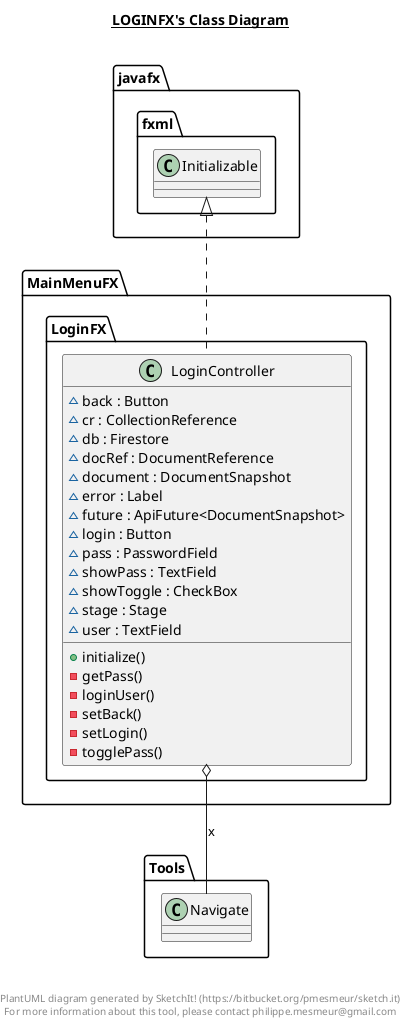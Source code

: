 @startuml

title __LOGINFX's Class Diagram__\n

  namespace MainMenuFX {
    namespace LoginFX {
      class MainMenuFX.LoginFX.LoginController {
          ~ back : Button
          ~ cr : CollectionReference
          ~ db : Firestore
          ~ docRef : DocumentReference
          ~ document : DocumentSnapshot
          ~ error : Label
          ~ future : ApiFuture<DocumentSnapshot>
          ~ login : Button
          ~ pass : PasswordField
          ~ showPass : TextField
          ~ showToggle : CheckBox
          ~ stage : Stage
          ~ user : TextField
          + initialize()
          - getPass()
          - loginUser()
          - setBack()
          - setLogin()
          - togglePass()
      }
    }
  }
  

  MainMenuFX.LoginFX.LoginController .up.|> javafx.fxml.Initializable
  MainMenuFX.LoginFX.LoginController o-- Tools.Navigate : x


right footer


PlantUML diagram generated by SketchIt! (https://bitbucket.org/pmesmeur/sketch.it)
For more information about this tool, please contact philippe.mesmeur@gmail.com
endfooter

@enduml
